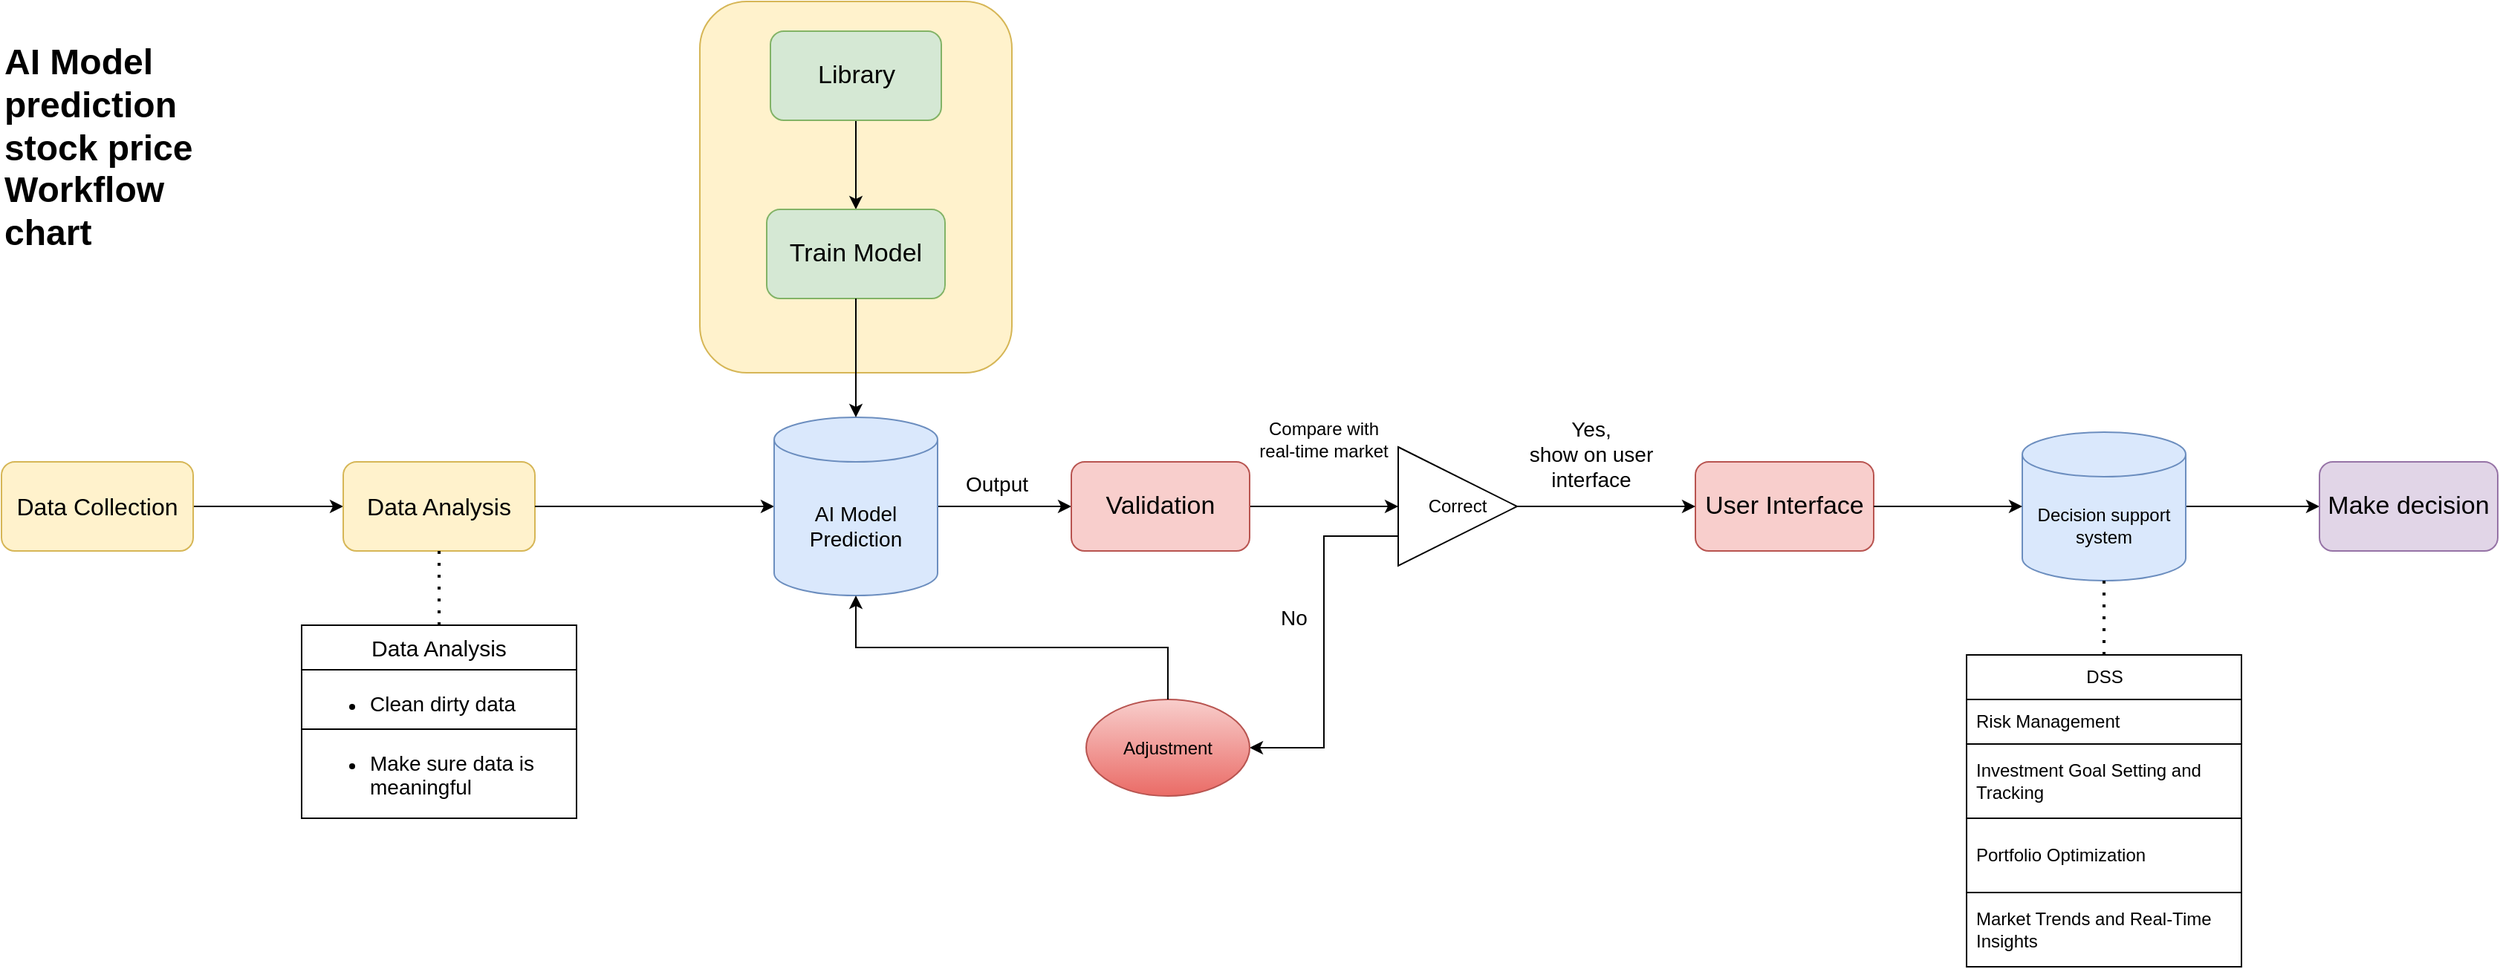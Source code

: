 <mxfile version="26.0.2">
  <diagram name="第 1 页" id="LWjjfVmd3jnk-YyU-jLR">
    <mxGraphModel dx="3088" dy="708" grid="1" gridSize="10" guides="1" tooltips="1" connect="1" arrows="1" fold="1" page="1" pageScale="1" pageWidth="827" pageHeight="1169" math="0" shadow="0">
      <root>
        <mxCell id="0" />
        <mxCell id="1" parent="0" />
        <mxCell id="FfisPMWGfRinOZC7QWmt-2" value="" style="rounded=1;whiteSpace=wrap;html=1;fillColor=#fff2cc;strokeColor=#d6b656;" parent="1" vertex="1">
          <mxGeometry x="-450" y="80" width="210" height="250" as="geometry" />
        </mxCell>
        <mxCell id="bv4IY5npqPAWGDnXp7fx-20" style="edgeStyle=orthogonalEdgeStyle;rounded=0;orthogonalLoop=1;jettySize=auto;html=1;exitX=1;exitY=0.5;exitDx=0;exitDy=0;entryX=0;entryY=0.5;entryDx=0;entryDy=0;strokeWidth=1;" parent="1" source="bv4IY5npqPAWGDnXp7fx-1" target="bv4IY5npqPAWGDnXp7fx-9" edge="1">
          <mxGeometry relative="1" as="geometry" />
        </mxCell>
        <mxCell id="bv4IY5npqPAWGDnXp7fx-1" value="&lt;font style=&quot;font-size: 16px;&quot;&gt;Data Collection&lt;/font&gt;" style="rounded=1;whiteSpace=wrap;html=1;fillColor=#fff2cc;strokeColor=#d6b656;" parent="1" vertex="1">
          <mxGeometry x="-920" y="390" width="129" height="60" as="geometry" />
        </mxCell>
        <mxCell id="bv4IY5npqPAWGDnXp7fx-9" value="&lt;span style=&quot;font-size: 16px;&quot;&gt;Data Analysis&lt;/span&gt;" style="rounded=1;whiteSpace=wrap;html=1;fillColor=#fff2cc;strokeColor=#d6b656;" parent="1" vertex="1">
          <mxGeometry x="-690" y="390" width="129" height="60" as="geometry" />
        </mxCell>
        <mxCell id="bv4IY5npqPAWGDnXp7fx-21" style="edgeStyle=orthogonalEdgeStyle;rounded=0;orthogonalLoop=1;jettySize=auto;html=1;exitX=1;exitY=0.5;exitDx=0;exitDy=0;entryX=0;entryY=0.5;entryDx=0;entryDy=0;entryPerimeter=0;strokeWidth=1;" parent="1" source="bv4IY5npqPAWGDnXp7fx-9" target="bv4IY5npqPAWGDnXp7fx-38" edge="1">
          <mxGeometry relative="1" as="geometry">
            <mxPoint x="-413" y="420" as="targetPoint" />
          </mxGeometry>
        </mxCell>
        <mxCell id="bv4IY5npqPAWGDnXp7fx-22" value="&lt;font style=&quot;font-size: 15px;&quot;&gt;Data Analysis&lt;/font&gt;" style="swimlane;fontStyle=0;childLayout=stackLayout;horizontal=1;startSize=30;horizontalStack=0;resizeParent=1;resizeParentMax=0;resizeLast=0;collapsible=1;marginBottom=0;whiteSpace=wrap;html=1;" parent="1" vertex="1">
          <mxGeometry x="-718" y="500" width="185" height="130" as="geometry" />
        </mxCell>
        <mxCell id="bv4IY5npqPAWGDnXp7fx-23" value="&lt;ul&gt;&lt;li&gt;&lt;font style=&quot;font-size: 14px;&quot;&gt;Clean dirty data&lt;/font&gt;&lt;/li&gt;&lt;/ul&gt;" style="text;strokeColor=default;fillColor=none;align=left;verticalAlign=middle;spacingLeft=4;spacingRight=4;overflow=hidden;points=[[0,0.5],[1,0.5]];portConstraint=eastwest;rotatable=0;whiteSpace=wrap;html=1;" parent="bv4IY5npqPAWGDnXp7fx-22" vertex="1">
          <mxGeometry y="30" width="185" height="40" as="geometry" />
        </mxCell>
        <mxCell id="bv4IY5npqPAWGDnXp7fx-25" value="&lt;ul&gt;&lt;li&gt;&lt;span style=&quot;font-size: 14px; background-color: transparent; color: light-dark(rgb(0, 0, 0), rgb(255, 255, 255));&quot;&gt;Make sure data is meaningful&lt;/span&gt;&lt;/li&gt;&lt;/ul&gt;" style="text;strokeColor=default;fillColor=none;align=left;verticalAlign=middle;spacingLeft=4;spacingRight=4;overflow=hidden;points=[[0,0.5],[1,0.5]];portConstraint=eastwest;rotatable=0;whiteSpace=wrap;html=1;" parent="bv4IY5npqPAWGDnXp7fx-22" vertex="1">
          <mxGeometry y="70" width="185" height="60" as="geometry" />
        </mxCell>
        <mxCell id="bv4IY5npqPAWGDnXp7fx-37" value="&lt;h1 style=&quot;margin-top: 0px;&quot;&gt;AI Model prediction stock price Workflow chart&lt;/h1&gt;" style="text;html=1;whiteSpace=wrap;overflow=hidden;rounded=0;" parent="1" vertex="1">
          <mxGeometry x="-920" y="100" width="170" height="150" as="geometry" />
        </mxCell>
        <mxCell id="bv4IY5npqPAWGDnXp7fx-43" style="edgeStyle=orthogonalEdgeStyle;rounded=0;orthogonalLoop=1;jettySize=auto;html=1;exitX=1;exitY=0.5;exitDx=0;exitDy=0;exitPerimeter=0;" parent="1" source="bv4IY5npqPAWGDnXp7fx-38" edge="1">
          <mxGeometry relative="1" as="geometry">
            <mxPoint x="-200" y="420" as="targetPoint" />
          </mxGeometry>
        </mxCell>
        <mxCell id="bv4IY5npqPAWGDnXp7fx-38" value="&lt;font style=&quot;font-size: 14px;&quot;&gt;AI Model Prediction&lt;/font&gt;" style="shape=cylinder3;whiteSpace=wrap;html=1;boundedLbl=1;backgroundOutline=1;size=15;fillColor=#dae8fc;strokeColor=#6c8ebf;" parent="1" vertex="1">
          <mxGeometry x="-400" y="360" width="110" height="120" as="geometry" />
        </mxCell>
        <mxCell id="bv4IY5npqPAWGDnXp7fx-41" style="edgeStyle=orthogonalEdgeStyle;rounded=0;orthogonalLoop=1;jettySize=auto;html=1;exitX=0.5;exitY=1;exitDx=0;exitDy=0;entryX=0.5;entryY=0;entryDx=0;entryDy=0;" parent="1" source="bv4IY5npqPAWGDnXp7fx-39" target="bv4IY5npqPAWGDnXp7fx-40" edge="1">
          <mxGeometry relative="1" as="geometry" />
        </mxCell>
        <mxCell id="bv4IY5npqPAWGDnXp7fx-39" value="&lt;span style=&quot;font-size: 17px;&quot;&gt;Library&lt;/span&gt;" style="rounded=1;whiteSpace=wrap;html=1;fillColor=#d5e8d4;strokeColor=#82b366;" parent="1" vertex="1">
          <mxGeometry x="-402.5" y="100" width="115" height="60" as="geometry" />
        </mxCell>
        <mxCell id="bv4IY5npqPAWGDnXp7fx-40" value="&lt;span style=&quot;font-size: 17px;&quot;&gt;Train Model&lt;/span&gt;" style="rounded=1;whiteSpace=wrap;html=1;fillColor=#d5e8d4;strokeColor=#82b366;" parent="1" vertex="1">
          <mxGeometry x="-405" y="220" width="120" height="60" as="geometry" />
        </mxCell>
        <mxCell id="bv4IY5npqPAWGDnXp7fx-42" style="edgeStyle=orthogonalEdgeStyle;rounded=0;orthogonalLoop=1;jettySize=auto;html=1;exitX=0.5;exitY=1;exitDx=0;exitDy=0;entryX=0.5;entryY=0;entryDx=0;entryDy=0;entryPerimeter=0;" parent="1" source="bv4IY5npqPAWGDnXp7fx-40" target="bv4IY5npqPAWGDnXp7fx-38" edge="1">
          <mxGeometry relative="1" as="geometry" />
        </mxCell>
        <mxCell id="bv4IY5npqPAWGDnXp7fx-44" value="&lt;span style=&quot;font-size: 17px;&quot;&gt;User Interface&lt;/span&gt;" style="rounded=1;whiteSpace=wrap;html=1;fillColor=#f8cecc;strokeColor=#b85450;" parent="1" vertex="1">
          <mxGeometry x="220" y="390" width="120" height="60" as="geometry" />
        </mxCell>
        <mxCell id="bv4IY5npqPAWGDnXp7fx-58" style="edgeStyle=orthogonalEdgeStyle;rounded=0;orthogonalLoop=1;jettySize=auto;html=1;exitX=1;exitY=0.5;exitDx=0;exitDy=0;entryX=0;entryY=0.5;entryDx=0;entryDy=0;" parent="1" source="bv4IY5npqPAWGDnXp7fx-48" target="bv4IY5npqPAWGDnXp7fx-50" edge="1">
          <mxGeometry relative="1" as="geometry" />
        </mxCell>
        <mxCell id="bv4IY5npqPAWGDnXp7fx-48" value="&lt;span style=&quot;font-size: 17px;&quot;&gt;Validation&lt;/span&gt;" style="rounded=1;whiteSpace=wrap;html=1;fillColor=#f8cecc;strokeColor=#b85450;" parent="1" vertex="1">
          <mxGeometry x="-200" y="390" width="120" height="60" as="geometry" />
        </mxCell>
        <mxCell id="efaL_cL65SYKxLfAwnhs-2" style="edgeStyle=orthogonalEdgeStyle;rounded=0;orthogonalLoop=1;jettySize=auto;html=1;exitX=1;exitY=0.5;exitDx=0;exitDy=0;entryX=0;entryY=0.5;entryDx=0;entryDy=0;" edge="1" parent="1" source="bv4IY5npqPAWGDnXp7fx-50" target="bv4IY5npqPAWGDnXp7fx-44">
          <mxGeometry relative="1" as="geometry" />
        </mxCell>
        <mxCell id="efaL_cL65SYKxLfAwnhs-4" style="edgeStyle=orthogonalEdgeStyle;rounded=0;orthogonalLoop=1;jettySize=auto;html=1;exitX=0;exitY=0.75;exitDx=0;exitDy=0;entryX=1;entryY=0.5;entryDx=0;entryDy=0;" edge="1" parent="1" source="bv4IY5npqPAWGDnXp7fx-50" target="bv4IY5npqPAWGDnXp7fx-59">
          <mxGeometry relative="1" as="geometry" />
        </mxCell>
        <mxCell id="bv4IY5npqPAWGDnXp7fx-50" value="Correct" style="triangle;whiteSpace=wrap;html=1;rotation=0;" parent="1" vertex="1">
          <mxGeometry x="20" y="380" width="80" height="80" as="geometry" />
        </mxCell>
        <mxCell id="bv4IY5npqPAWGDnXp7fx-51" value="&lt;font style=&quot;font-size: 14px;&quot;&gt;No&lt;/font&gt;" style="text;html=1;align=center;verticalAlign=middle;whiteSpace=wrap;rounded=0;" parent="1" vertex="1">
          <mxGeometry x="-80" y="480" width="60" height="30" as="geometry" />
        </mxCell>
        <mxCell id="bv4IY5npqPAWGDnXp7fx-52" value="&lt;font style=&quot;font-size: 14px;&quot;&gt;Yes,&lt;/font&gt;&lt;div&gt;&lt;font style=&quot;font-size: 14px;&quot;&gt;show on user interface&lt;/font&gt;&lt;/div&gt;" style="text;html=1;align=center;verticalAlign=middle;whiteSpace=wrap;rounded=0;" parent="1" vertex="1">
          <mxGeometry x="100" y="360" width="100" height="50" as="geometry" />
        </mxCell>
        <mxCell id="bv4IY5npqPAWGDnXp7fx-59" value="Adjustment" style="ellipse;whiteSpace=wrap;html=1;fillColor=#f8cecc;strokeColor=#b85450;gradientColor=#ea6b66;" parent="1" vertex="1">
          <mxGeometry x="-190" y="550" width="110" height="65" as="geometry" />
        </mxCell>
        <mxCell id="bv4IY5npqPAWGDnXp7fx-61" style="edgeStyle=orthogonalEdgeStyle;rounded=0;orthogonalLoop=1;jettySize=auto;html=1;exitX=0.5;exitY=0;exitDx=0;exitDy=0;entryX=0.5;entryY=1;entryDx=0;entryDy=0;entryPerimeter=0;" parent="1" source="bv4IY5npqPAWGDnXp7fx-59" target="bv4IY5npqPAWGDnXp7fx-38" edge="1">
          <mxGeometry relative="1" as="geometry" />
        </mxCell>
        <mxCell id="bv4IY5npqPAWGDnXp7fx-74" style="edgeStyle=orthogonalEdgeStyle;rounded=0;orthogonalLoop=1;jettySize=auto;html=1;exitX=1;exitY=0.5;exitDx=0;exitDy=0;exitPerimeter=0;entryX=0;entryY=0.5;entryDx=0;entryDy=0;" parent="1" source="bv4IY5npqPAWGDnXp7fx-62" target="bv4IY5npqPAWGDnXp7fx-73" edge="1">
          <mxGeometry relative="1" as="geometry" />
        </mxCell>
        <mxCell id="bv4IY5npqPAWGDnXp7fx-62" value="&lt;font&gt;Decision support system&lt;/font&gt;" style="shape=cylinder3;whiteSpace=wrap;html=1;boundedLbl=1;backgroundOutline=1;size=15;fillColor=#dae8fc;strokeColor=#6c8ebf;" parent="1" vertex="1">
          <mxGeometry x="440" y="370" width="110" height="100" as="geometry" />
        </mxCell>
        <mxCell id="bv4IY5npqPAWGDnXp7fx-63" style="edgeStyle=orthogonalEdgeStyle;rounded=0;orthogonalLoop=1;jettySize=auto;html=1;exitX=1;exitY=0.5;exitDx=0;exitDy=0;entryX=0;entryY=0.5;entryDx=0;entryDy=0;entryPerimeter=0;" parent="1" source="bv4IY5npqPAWGDnXp7fx-44" target="bv4IY5npqPAWGDnXp7fx-62" edge="1">
          <mxGeometry relative="1" as="geometry" />
        </mxCell>
        <mxCell id="bv4IY5npqPAWGDnXp7fx-66" value="DSS" style="swimlane;fontStyle=0;childLayout=stackLayout;horizontal=1;startSize=30;horizontalStack=0;resizeParent=1;resizeParentMax=0;resizeLast=0;collapsible=1;marginBottom=0;whiteSpace=wrap;html=1;" parent="1" vertex="1">
          <mxGeometry x="402.5" y="520" width="185" height="210" as="geometry" />
        </mxCell>
        <mxCell id="bv4IY5npqPAWGDnXp7fx-67" value="Risk Management" style="text;strokeColor=default;fillColor=none;align=left;verticalAlign=middle;spacingLeft=4;spacingRight=4;overflow=hidden;points=[[0,0.5],[1,0.5]];portConstraint=eastwest;rotatable=0;whiteSpace=wrap;html=1;" parent="bv4IY5npqPAWGDnXp7fx-66" vertex="1">
          <mxGeometry y="30" width="185" height="30" as="geometry" />
        </mxCell>
        <mxCell id="bv4IY5npqPAWGDnXp7fx-68" value="Investment Goal Setting and Tracking" style="text;strokeColor=default;fillColor=none;align=left;verticalAlign=middle;spacingLeft=4;spacingRight=4;overflow=hidden;points=[[0,0.5],[1,0.5]];portConstraint=eastwest;rotatable=0;whiteSpace=wrap;html=1;" parent="bv4IY5npqPAWGDnXp7fx-66" vertex="1">
          <mxGeometry y="60" width="185" height="50" as="geometry" />
        </mxCell>
        <mxCell id="efaL_cL65SYKxLfAwnhs-7" value="&lt;span style=&quot;color: rgba(0, 0, 0, 0); font-family: monospace; font-size: 0px; text-wrap-mode: nowrap;&quot;&gt;%3CmxGraphModel%3E%3Croot%3E%3CmxCell%20id%3D%220%22%2F%3E%3CmxCell%20id%3D%221%22%20parent%3D%220%22%2F%3E%3CmxCell%20id%3D%222%22%20value%3D%22Investment%20Goal%20Setting%20and%20Tracking%22%20style%3D%22text%3BstrokeColor%3Dnone%3BfillColor%3Dnone%3Balign%3Dleft%3BverticalAlign%3Dmiddle%3BspacingLeft%3D4%3BspacingRight%3D4%3Boverflow%3Dhidden%3Bpoints%3D%5B%5B0%2C0.5%5D%2C%5B1%2C0.5%5D%5D%3BportConstraint%3Deastwest%3Brotatable%3D0%3BwhiteSpace%3Dwrap%3Bhtml%3D1%3B%22%20vertex%3D%221%22%20parent%3D%221%22%3E%3CmxGeometry%20x%3D%22402.5%22%20y%3D%22580%22%20width%3D%22185%22%20height%3D%2250%22%20as%3D%22geometry%22%2F%3E%3C%2FmxCell%3E%3C%2Froot%3E%3C%2FmxGraphModel%3E&lt;/span&gt;Portfolio Optimization" style="text;strokeColor=default;fillColor=none;align=left;verticalAlign=middle;spacingLeft=4;spacingRight=4;overflow=hidden;points=[[0,0.5],[1,0.5]];portConstraint=eastwest;rotatable=0;whiteSpace=wrap;html=1;" vertex="1" parent="bv4IY5npqPAWGDnXp7fx-66">
          <mxGeometry y="110" width="185" height="50" as="geometry" />
        </mxCell>
        <mxCell id="efaL_cL65SYKxLfAwnhs-9" value="Market Trends and Real-Time Insights" style="text;strokeColor=default;fillColor=none;align=left;verticalAlign=middle;spacingLeft=4;spacingRight=4;overflow=hidden;points=[[0,0.5],[1,0.5]];portConstraint=eastwest;rotatable=0;whiteSpace=wrap;html=1;" vertex="1" parent="bv4IY5npqPAWGDnXp7fx-66">
          <mxGeometry y="160" width="185" height="50" as="geometry" />
        </mxCell>
        <mxCell id="bv4IY5npqPAWGDnXp7fx-70" value="" style="endArrow=none;dashed=1;html=1;dashPattern=1 3;strokeWidth=2;rounded=0;entryX=0.5;entryY=1;entryDx=0;entryDy=0;entryPerimeter=0;exitX=0.5;exitY=0;exitDx=0;exitDy=0;" parent="1" source="bv4IY5npqPAWGDnXp7fx-66" target="bv4IY5npqPAWGDnXp7fx-62" edge="1">
          <mxGeometry width="50" height="50" relative="1" as="geometry">
            <mxPoint x="565" y="510" as="sourcePoint" />
            <mxPoint x="615" y="460" as="targetPoint" />
          </mxGeometry>
        </mxCell>
        <mxCell id="bv4IY5npqPAWGDnXp7fx-73" value="&lt;span style=&quot;font-size: 17px;&quot;&gt;Make decision&lt;/span&gt;" style="rounded=1;whiteSpace=wrap;html=1;fillColor=#e1d5e7;strokeColor=#9673a6;" parent="1" vertex="1">
          <mxGeometry x="640" y="390" width="120" height="60" as="geometry" />
        </mxCell>
        <mxCell id="bv4IY5npqPAWGDnXp7fx-75" value="Compare with real-time market" style="text;html=1;align=center;verticalAlign=middle;whiteSpace=wrap;rounded=0;" parent="1" vertex="1">
          <mxGeometry x="-80" y="350" width="100" height="50" as="geometry" />
        </mxCell>
        <mxCell id="efaL_cL65SYKxLfAwnhs-1" value="&lt;font style=&quot;font-size: 14px;&quot;&gt;Output&lt;/font&gt;" style="text;html=1;align=center;verticalAlign=middle;whiteSpace=wrap;rounded=0;" vertex="1" parent="1">
          <mxGeometry x="-280" y="390" width="60" height="30" as="geometry" />
        </mxCell>
        <mxCell id="efaL_cL65SYKxLfAwnhs-5" value="" style="endArrow=none;dashed=1;html=1;dashPattern=1 3;strokeWidth=2;rounded=0;entryX=0.5;entryY=1;entryDx=0;entryDy=0;exitX=0.5;exitY=0;exitDx=0;exitDy=0;" edge="1" parent="1" source="bv4IY5npqPAWGDnXp7fx-22" target="bv4IY5npqPAWGDnXp7fx-9">
          <mxGeometry width="50" height="50" relative="1" as="geometry">
            <mxPoint x="-630" y="500" as="sourcePoint" />
            <mxPoint x="-580" y="450" as="targetPoint" />
          </mxGeometry>
        </mxCell>
      </root>
    </mxGraphModel>
  </diagram>
</mxfile>
